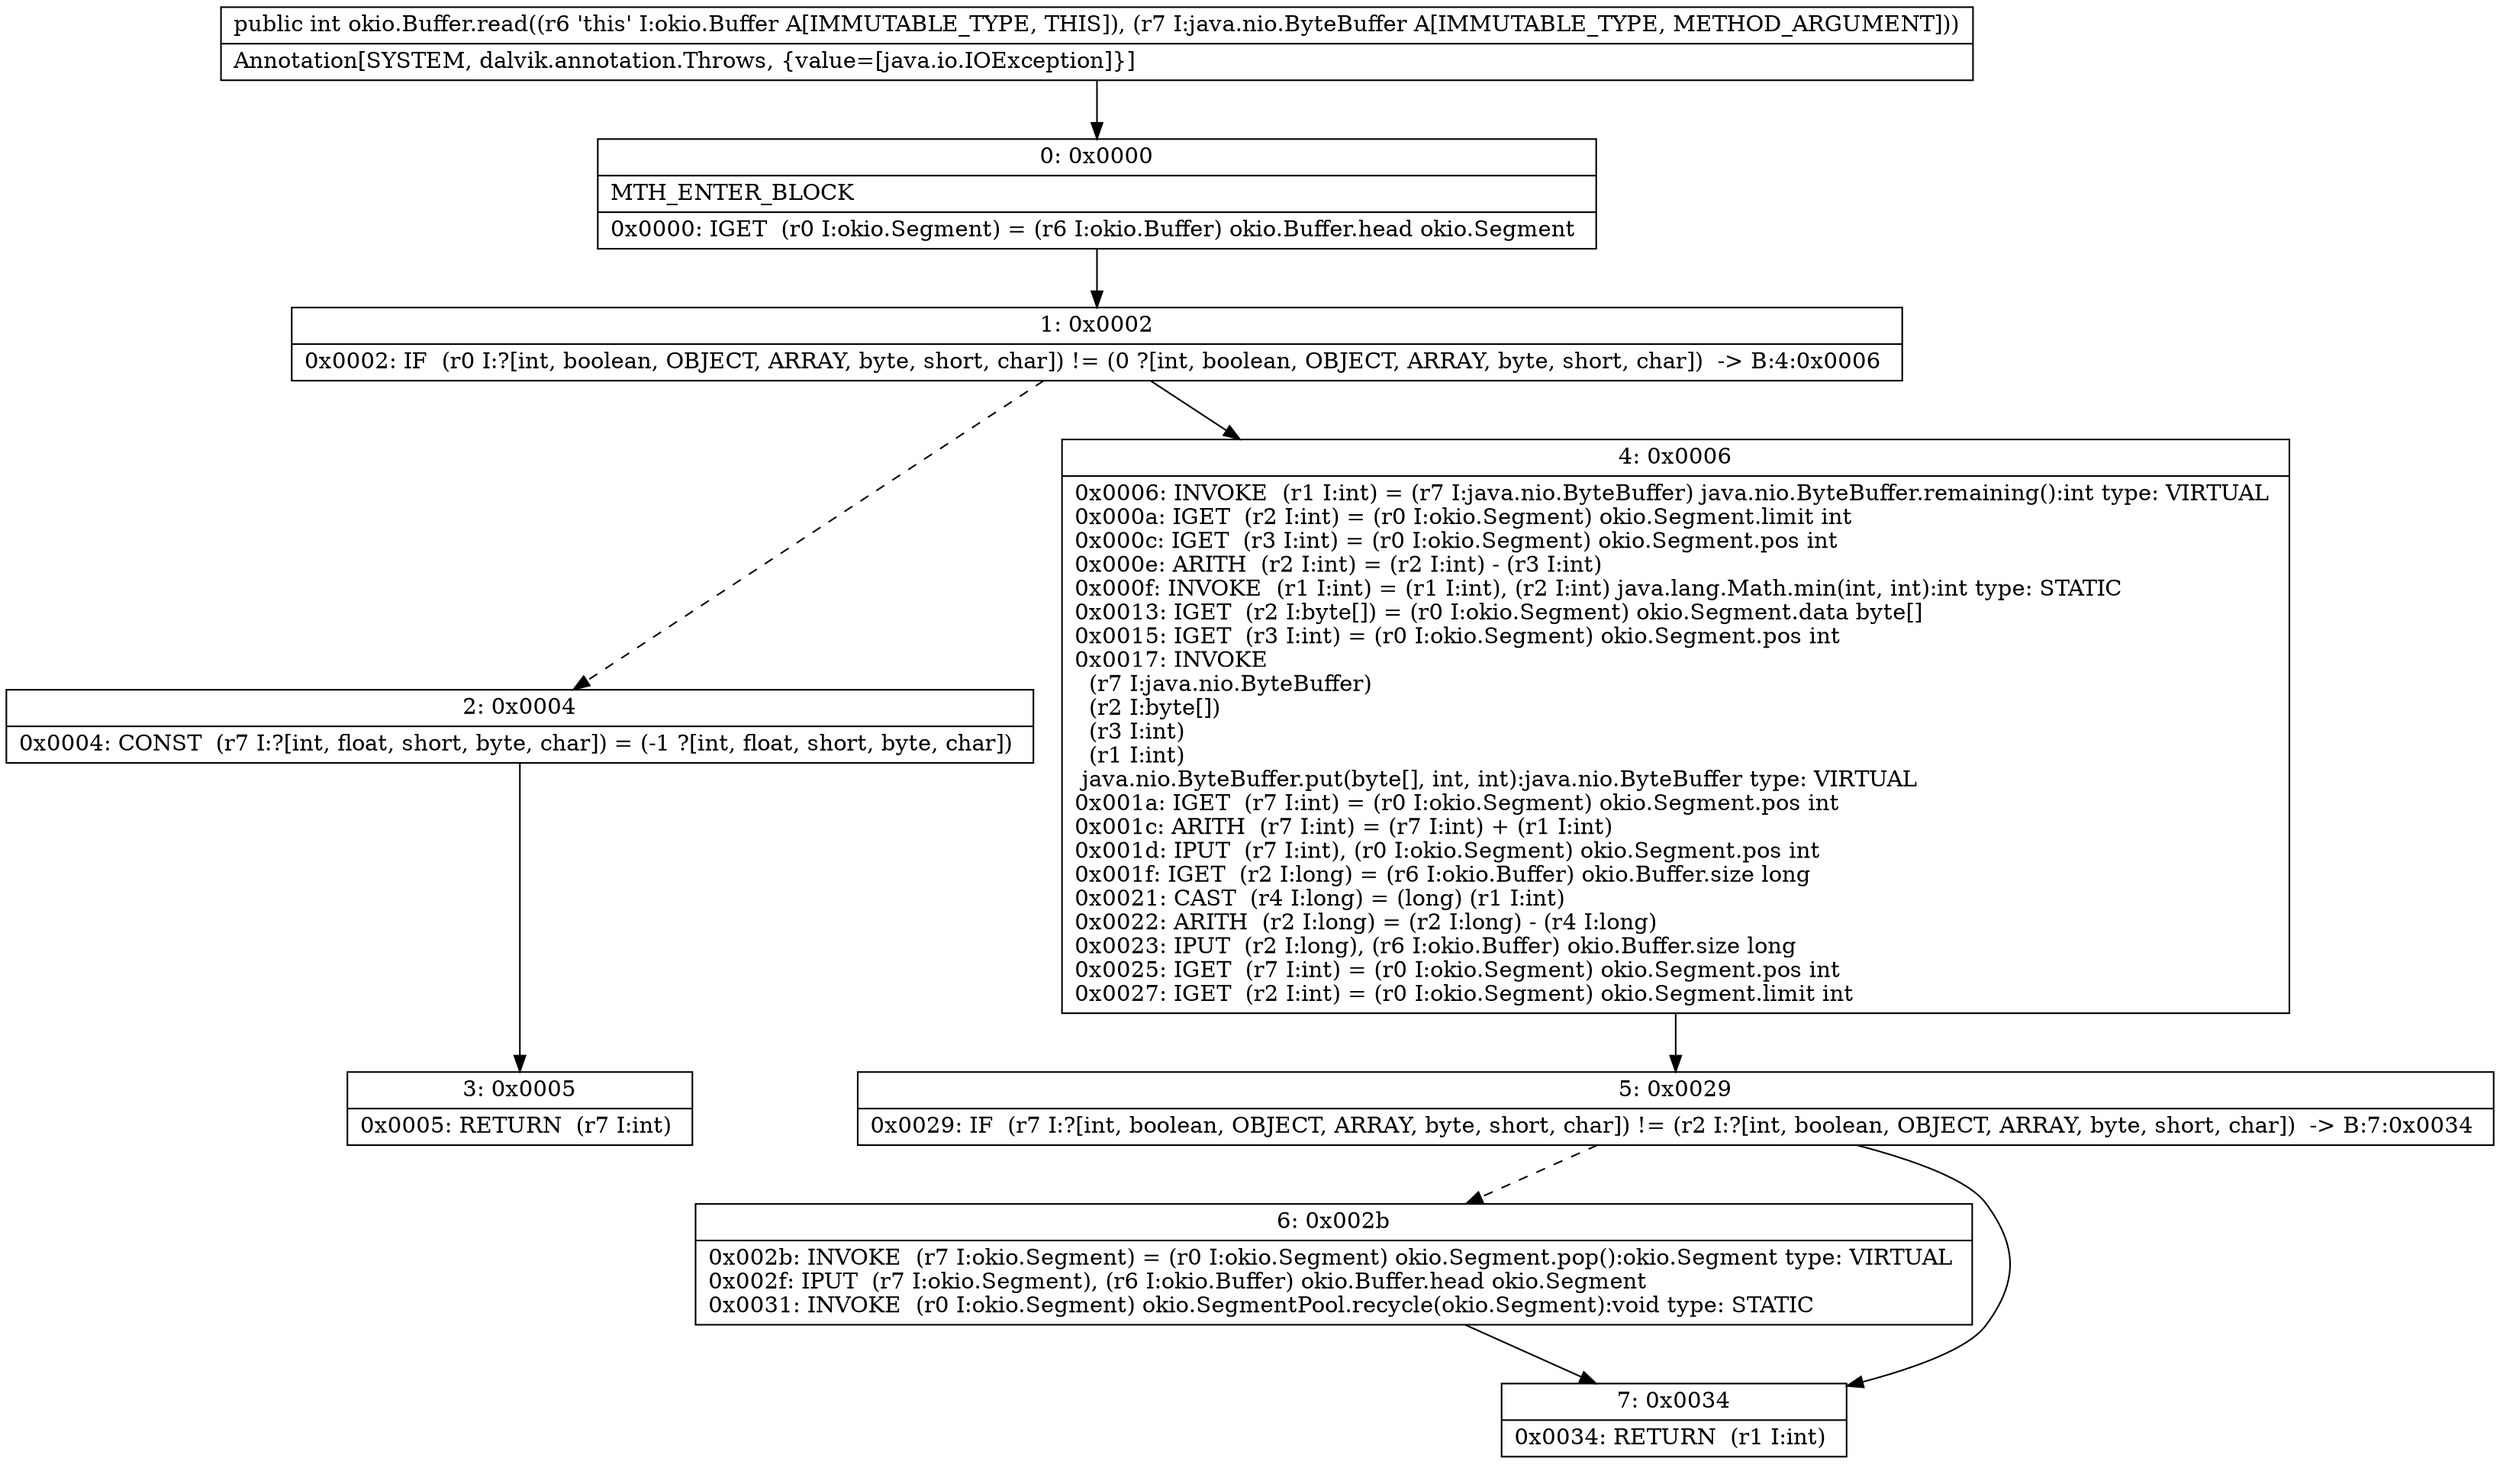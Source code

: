 digraph "CFG forokio.Buffer.read(Ljava\/nio\/ByteBuffer;)I" {
Node_0 [shape=record,label="{0\:\ 0x0000|MTH_ENTER_BLOCK\l|0x0000: IGET  (r0 I:okio.Segment) = (r6 I:okio.Buffer) okio.Buffer.head okio.Segment \l}"];
Node_1 [shape=record,label="{1\:\ 0x0002|0x0002: IF  (r0 I:?[int, boolean, OBJECT, ARRAY, byte, short, char]) != (0 ?[int, boolean, OBJECT, ARRAY, byte, short, char])  \-\> B:4:0x0006 \l}"];
Node_2 [shape=record,label="{2\:\ 0x0004|0x0004: CONST  (r7 I:?[int, float, short, byte, char]) = (\-1 ?[int, float, short, byte, char]) \l}"];
Node_3 [shape=record,label="{3\:\ 0x0005|0x0005: RETURN  (r7 I:int) \l}"];
Node_4 [shape=record,label="{4\:\ 0x0006|0x0006: INVOKE  (r1 I:int) = (r7 I:java.nio.ByteBuffer) java.nio.ByteBuffer.remaining():int type: VIRTUAL \l0x000a: IGET  (r2 I:int) = (r0 I:okio.Segment) okio.Segment.limit int \l0x000c: IGET  (r3 I:int) = (r0 I:okio.Segment) okio.Segment.pos int \l0x000e: ARITH  (r2 I:int) = (r2 I:int) \- (r3 I:int) \l0x000f: INVOKE  (r1 I:int) = (r1 I:int), (r2 I:int) java.lang.Math.min(int, int):int type: STATIC \l0x0013: IGET  (r2 I:byte[]) = (r0 I:okio.Segment) okio.Segment.data byte[] \l0x0015: IGET  (r3 I:int) = (r0 I:okio.Segment) okio.Segment.pos int \l0x0017: INVOKE  \l  (r7 I:java.nio.ByteBuffer)\l  (r2 I:byte[])\l  (r3 I:int)\l  (r1 I:int)\l java.nio.ByteBuffer.put(byte[], int, int):java.nio.ByteBuffer type: VIRTUAL \l0x001a: IGET  (r7 I:int) = (r0 I:okio.Segment) okio.Segment.pos int \l0x001c: ARITH  (r7 I:int) = (r7 I:int) + (r1 I:int) \l0x001d: IPUT  (r7 I:int), (r0 I:okio.Segment) okio.Segment.pos int \l0x001f: IGET  (r2 I:long) = (r6 I:okio.Buffer) okio.Buffer.size long \l0x0021: CAST  (r4 I:long) = (long) (r1 I:int) \l0x0022: ARITH  (r2 I:long) = (r2 I:long) \- (r4 I:long) \l0x0023: IPUT  (r2 I:long), (r6 I:okio.Buffer) okio.Buffer.size long \l0x0025: IGET  (r7 I:int) = (r0 I:okio.Segment) okio.Segment.pos int \l0x0027: IGET  (r2 I:int) = (r0 I:okio.Segment) okio.Segment.limit int \l}"];
Node_5 [shape=record,label="{5\:\ 0x0029|0x0029: IF  (r7 I:?[int, boolean, OBJECT, ARRAY, byte, short, char]) != (r2 I:?[int, boolean, OBJECT, ARRAY, byte, short, char])  \-\> B:7:0x0034 \l}"];
Node_6 [shape=record,label="{6\:\ 0x002b|0x002b: INVOKE  (r7 I:okio.Segment) = (r0 I:okio.Segment) okio.Segment.pop():okio.Segment type: VIRTUAL \l0x002f: IPUT  (r7 I:okio.Segment), (r6 I:okio.Buffer) okio.Buffer.head okio.Segment \l0x0031: INVOKE  (r0 I:okio.Segment) okio.SegmentPool.recycle(okio.Segment):void type: STATIC \l}"];
Node_7 [shape=record,label="{7\:\ 0x0034|0x0034: RETURN  (r1 I:int) \l}"];
MethodNode[shape=record,label="{public int okio.Buffer.read((r6 'this' I:okio.Buffer A[IMMUTABLE_TYPE, THIS]), (r7 I:java.nio.ByteBuffer A[IMMUTABLE_TYPE, METHOD_ARGUMENT]))  | Annotation[SYSTEM, dalvik.annotation.Throws, \{value=[java.io.IOException]\}]\l}"];
MethodNode -> Node_0;
Node_0 -> Node_1;
Node_1 -> Node_2[style=dashed];
Node_1 -> Node_4;
Node_2 -> Node_3;
Node_4 -> Node_5;
Node_5 -> Node_6[style=dashed];
Node_5 -> Node_7;
Node_6 -> Node_7;
}


